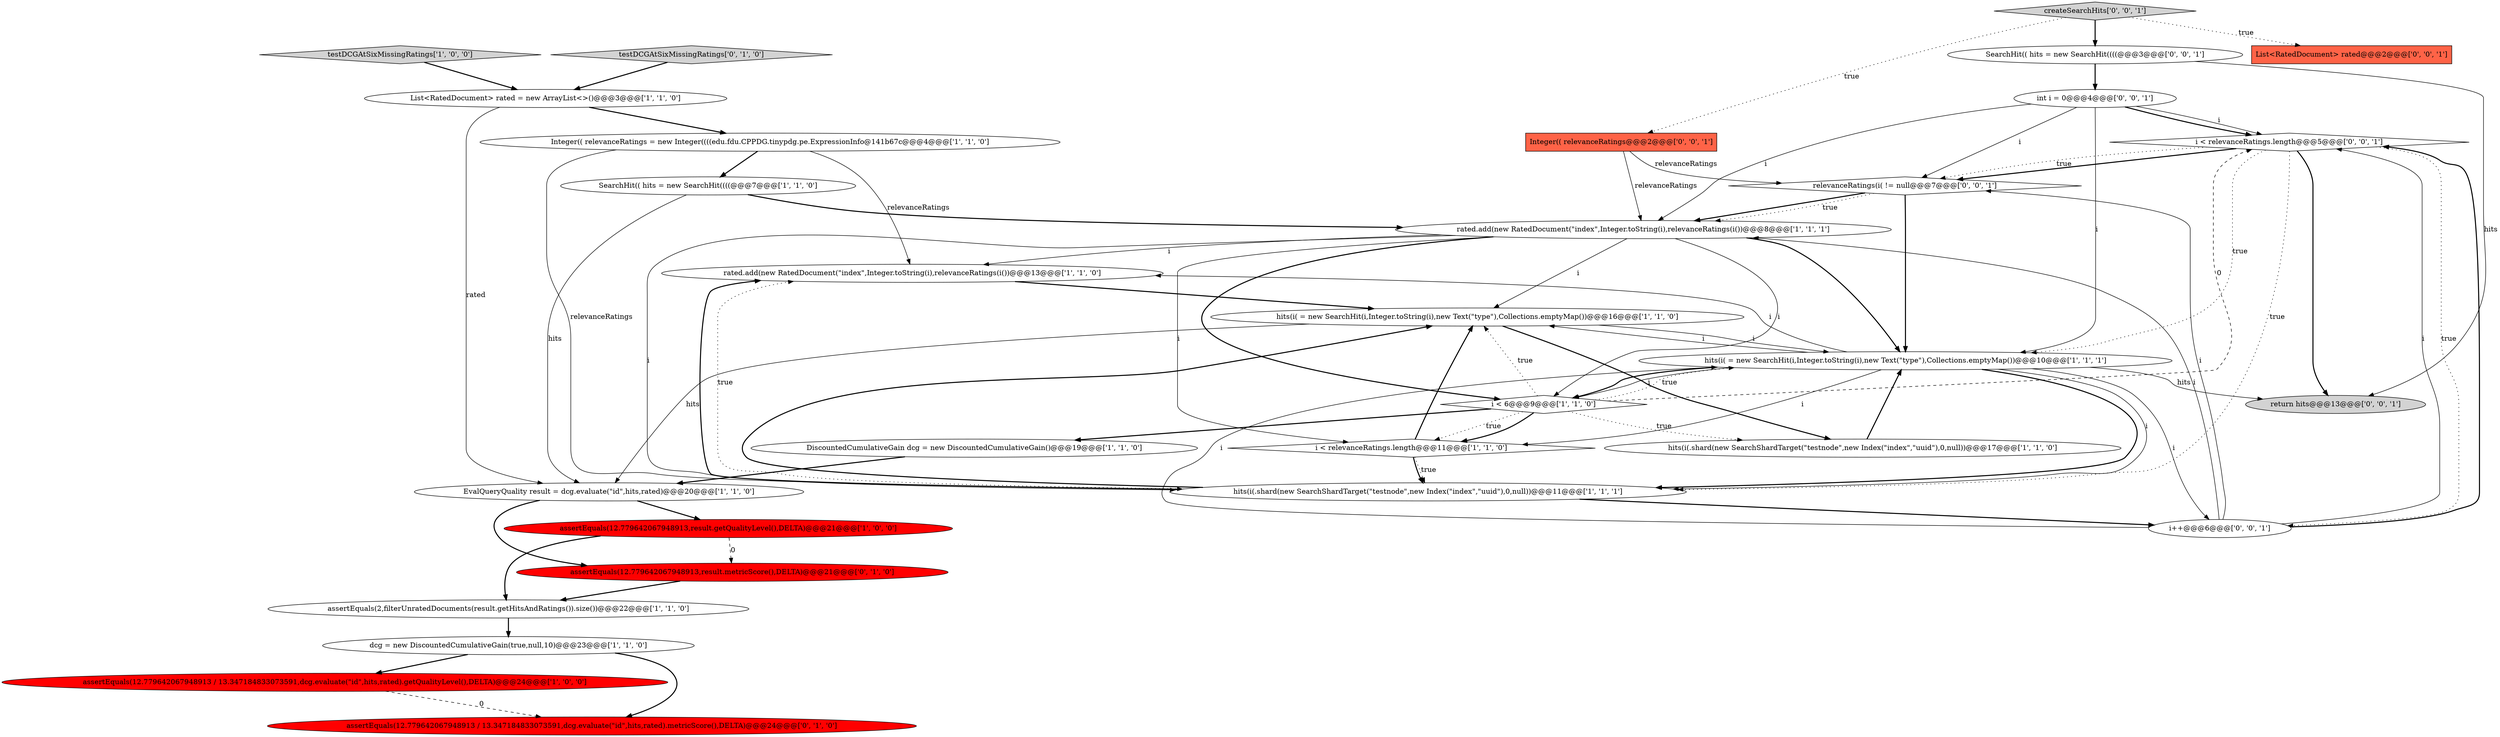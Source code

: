 digraph {
21 [style = filled, label = "i < relevanceRatings.length@@@5@@@['0', '0', '1']", fillcolor = white, shape = diamond image = "AAA0AAABBB3BBB"];
15 [style = filled, label = "rated.add(new RatedDocument(\"index\",Integer.toString(i),relevanceRatings(i())@@@13@@@['1', '1', '0']", fillcolor = white, shape = ellipse image = "AAA0AAABBB1BBB"];
27 [style = filled, label = "Integer(( relevanceRatings@@@2@@@['0', '0', '1']", fillcolor = tomato, shape = box image = "AAA0AAABBB3BBB"];
5 [style = filled, label = "SearchHit(( hits = new SearchHit((((@@@7@@@['1', '1', '0']", fillcolor = white, shape = ellipse image = "AAA0AAABBB1BBB"];
19 [style = filled, label = "testDCGAtSixMissingRatings['0', '1', '0']", fillcolor = lightgray, shape = diamond image = "AAA0AAABBB2BBB"];
16 [style = filled, label = "List<RatedDocument> rated = new ArrayList<>()@@@3@@@['1', '1', '0']", fillcolor = white, shape = ellipse image = "AAA0AAABBB1BBB"];
26 [style = filled, label = "SearchHit(( hits = new SearchHit((((@@@3@@@['0', '0', '1']", fillcolor = white, shape = ellipse image = "AAA0AAABBB3BBB"];
13 [style = filled, label = "assertEquals(12.779642067948913 / 13.347184833073591,dcg.evaluate(\"id\",hits,rated).getQualityLevel(),DELTA)@@@24@@@['1', '0', '0']", fillcolor = red, shape = ellipse image = "AAA1AAABBB1BBB"];
20 [style = filled, label = "assertEquals(12.779642067948913 / 13.347184833073591,dcg.evaluate(\"id\",hits,rated).metricScore(),DELTA)@@@24@@@['0', '1', '0']", fillcolor = red, shape = ellipse image = "AAA1AAABBB2BBB"];
24 [style = filled, label = "relevanceRatings(i( != null@@@7@@@['0', '0', '1']", fillcolor = white, shape = diamond image = "AAA0AAABBB3BBB"];
7 [style = filled, label = "assertEquals(2,filterUnratedDocuments(result.getHitsAndRatings()).size())@@@22@@@['1', '1', '0']", fillcolor = white, shape = ellipse image = "AAA0AAABBB1BBB"];
6 [style = filled, label = "hits(i(.shard(new SearchShardTarget(\"testnode\",new Index(\"index\",\"uuid\"),0,null))@@@11@@@['1', '1', '1']", fillcolor = white, shape = ellipse image = "AAA0AAABBB1BBB"];
18 [style = filled, label = "assertEquals(12.779642067948913,result.metricScore(),DELTA)@@@21@@@['0', '1', '0']", fillcolor = red, shape = ellipse image = "AAA1AAABBB2BBB"];
1 [style = filled, label = "i < 6@@@9@@@['1', '1', '0']", fillcolor = white, shape = diamond image = "AAA0AAABBB1BBB"];
11 [style = filled, label = "DiscountedCumulativeGain dcg = new DiscountedCumulativeGain()@@@19@@@['1', '1', '0']", fillcolor = white, shape = ellipse image = "AAA0AAABBB1BBB"];
10 [style = filled, label = "rated.add(new RatedDocument(\"index\",Integer.toString(i),relevanceRatings(i())@@@8@@@['1', '1', '1']", fillcolor = white, shape = ellipse image = "AAA0AAABBB1BBB"];
9 [style = filled, label = "Integer(( relevanceRatings = new Integer((((edu.fdu.CPPDG.tinypdg.pe.ExpressionInfo@141b67c@@@4@@@['1', '1', '0']", fillcolor = white, shape = ellipse image = "AAA0AAABBB1BBB"];
17 [style = filled, label = "i < relevanceRatings.length@@@11@@@['1', '1', '0']", fillcolor = white, shape = diamond image = "AAA0AAABBB1BBB"];
0 [style = filled, label = "testDCGAtSixMissingRatings['1', '0', '0']", fillcolor = lightgray, shape = diamond image = "AAA0AAABBB1BBB"];
29 [style = filled, label = "int i = 0@@@4@@@['0', '0', '1']", fillcolor = white, shape = ellipse image = "AAA0AAABBB3BBB"];
4 [style = filled, label = "hits(i( = new SearchHit(i,Integer.toString(i),new Text(\"type\"),Collections.emptyMap())@@@10@@@['1', '1', '1']", fillcolor = white, shape = ellipse image = "AAA0AAABBB1BBB"];
25 [style = filled, label = "createSearchHits['0', '0', '1']", fillcolor = lightgray, shape = diamond image = "AAA0AAABBB3BBB"];
3 [style = filled, label = "EvalQueryQuality result = dcg.evaluate(\"id\",hits,rated)@@@20@@@['1', '1', '0']", fillcolor = white, shape = ellipse image = "AAA0AAABBB1BBB"];
14 [style = filled, label = "assertEquals(12.779642067948913,result.getQualityLevel(),DELTA)@@@21@@@['1', '0', '0']", fillcolor = red, shape = ellipse image = "AAA1AAABBB1BBB"];
12 [style = filled, label = "hits(i( = new SearchHit(i,Integer.toString(i),new Text(\"type\"),Collections.emptyMap())@@@16@@@['1', '1', '0']", fillcolor = white, shape = ellipse image = "AAA0AAABBB1BBB"];
23 [style = filled, label = "List<RatedDocument> rated@@@2@@@['0', '0', '1']", fillcolor = tomato, shape = box image = "AAA0AAABBB3BBB"];
22 [style = filled, label = "return hits@@@13@@@['0', '0', '1']", fillcolor = lightgray, shape = ellipse image = "AAA0AAABBB3BBB"];
28 [style = filled, label = "i++@@@6@@@['0', '0', '1']", fillcolor = white, shape = ellipse image = "AAA0AAABBB3BBB"];
2 [style = filled, label = "dcg = new DiscountedCumulativeGain(true,null,10)@@@23@@@['1', '1', '0']", fillcolor = white, shape = ellipse image = "AAA0AAABBB1BBB"];
8 [style = filled, label = "hits(i(.shard(new SearchShardTarget(\"testnode\",new Index(\"index\",\"uuid\"),0,null))@@@17@@@['1', '1', '0']", fillcolor = white, shape = ellipse image = "AAA0AAABBB1BBB"];
24->10 [style = bold, label=""];
28->4 [style = solid, label="i"];
4->12 [style = solid, label="i"];
5->10 [style = bold, label=""];
0->16 [style = bold, label=""];
10->12 [style = solid, label="i"];
2->20 [style = bold, label=""];
16->3 [style = solid, label="rated"];
1->17 [style = dotted, label="true"];
17->6 [style = bold, label=""];
4->6 [style = bold, label=""];
17->6 [style = dotted, label="true"];
21->28 [style = dotted, label="true"];
27->24 [style = solid, label="relevanceRatings"];
13->20 [style = dashed, label="0"];
26->29 [style = bold, label=""];
10->17 [style = solid, label="i"];
3->14 [style = bold, label=""];
28->24 [style = solid, label="i"];
4->1 [style = solid, label="i"];
10->1 [style = solid, label="i"];
21->24 [style = bold, label=""];
1->4 [style = dotted, label="true"];
1->21 [style = dashed, label="0"];
28->10 [style = solid, label="i"];
21->4 [style = dotted, label="true"];
26->22 [style = solid, label="hits"];
4->28 [style = solid, label="i"];
29->21 [style = bold, label=""];
10->6 [style = solid, label="i"];
6->15 [style = bold, label=""];
4->17 [style = solid, label="i"];
1->11 [style = bold, label=""];
1->17 [style = bold, label=""];
2->13 [style = bold, label=""];
3->18 [style = bold, label=""];
14->7 [style = bold, label=""];
19->16 [style = bold, label=""];
4->6 [style = solid, label="i"];
29->24 [style = solid, label="i"];
12->3 [style = solid, label="hits"];
29->10 [style = solid, label="i"];
29->4 [style = solid, label="i"];
24->10 [style = dotted, label="true"];
17->12 [style = bold, label=""];
28->21 [style = bold, label=""];
24->4 [style = bold, label=""];
27->10 [style = solid, label="relevanceRatings"];
28->21 [style = solid, label="i"];
21->24 [style = dotted, label="true"];
10->15 [style = solid, label="i"];
11->3 [style = bold, label=""];
21->22 [style = bold, label=""];
12->8 [style = bold, label=""];
7->2 [style = bold, label=""];
4->15 [style = solid, label="i"];
12->4 [style = solid, label="i"];
4->22 [style = solid, label="hits"];
1->12 [style = dotted, label="true"];
25->26 [style = bold, label=""];
9->6 [style = solid, label="relevanceRatings"];
1->8 [style = dotted, label="true"];
10->4 [style = bold, label=""];
9->5 [style = bold, label=""];
4->1 [style = bold, label=""];
15->12 [style = bold, label=""];
25->23 [style = dotted, label="true"];
8->4 [style = bold, label=""];
14->18 [style = dashed, label="0"];
18->7 [style = bold, label=""];
29->21 [style = solid, label="i"];
10->1 [style = bold, label=""];
25->27 [style = dotted, label="true"];
16->9 [style = bold, label=""];
5->3 [style = solid, label="hits"];
9->15 [style = solid, label="relevanceRatings"];
6->28 [style = bold, label=""];
21->6 [style = dotted, label="true"];
6->15 [style = dotted, label="true"];
6->12 [style = bold, label=""];
}

